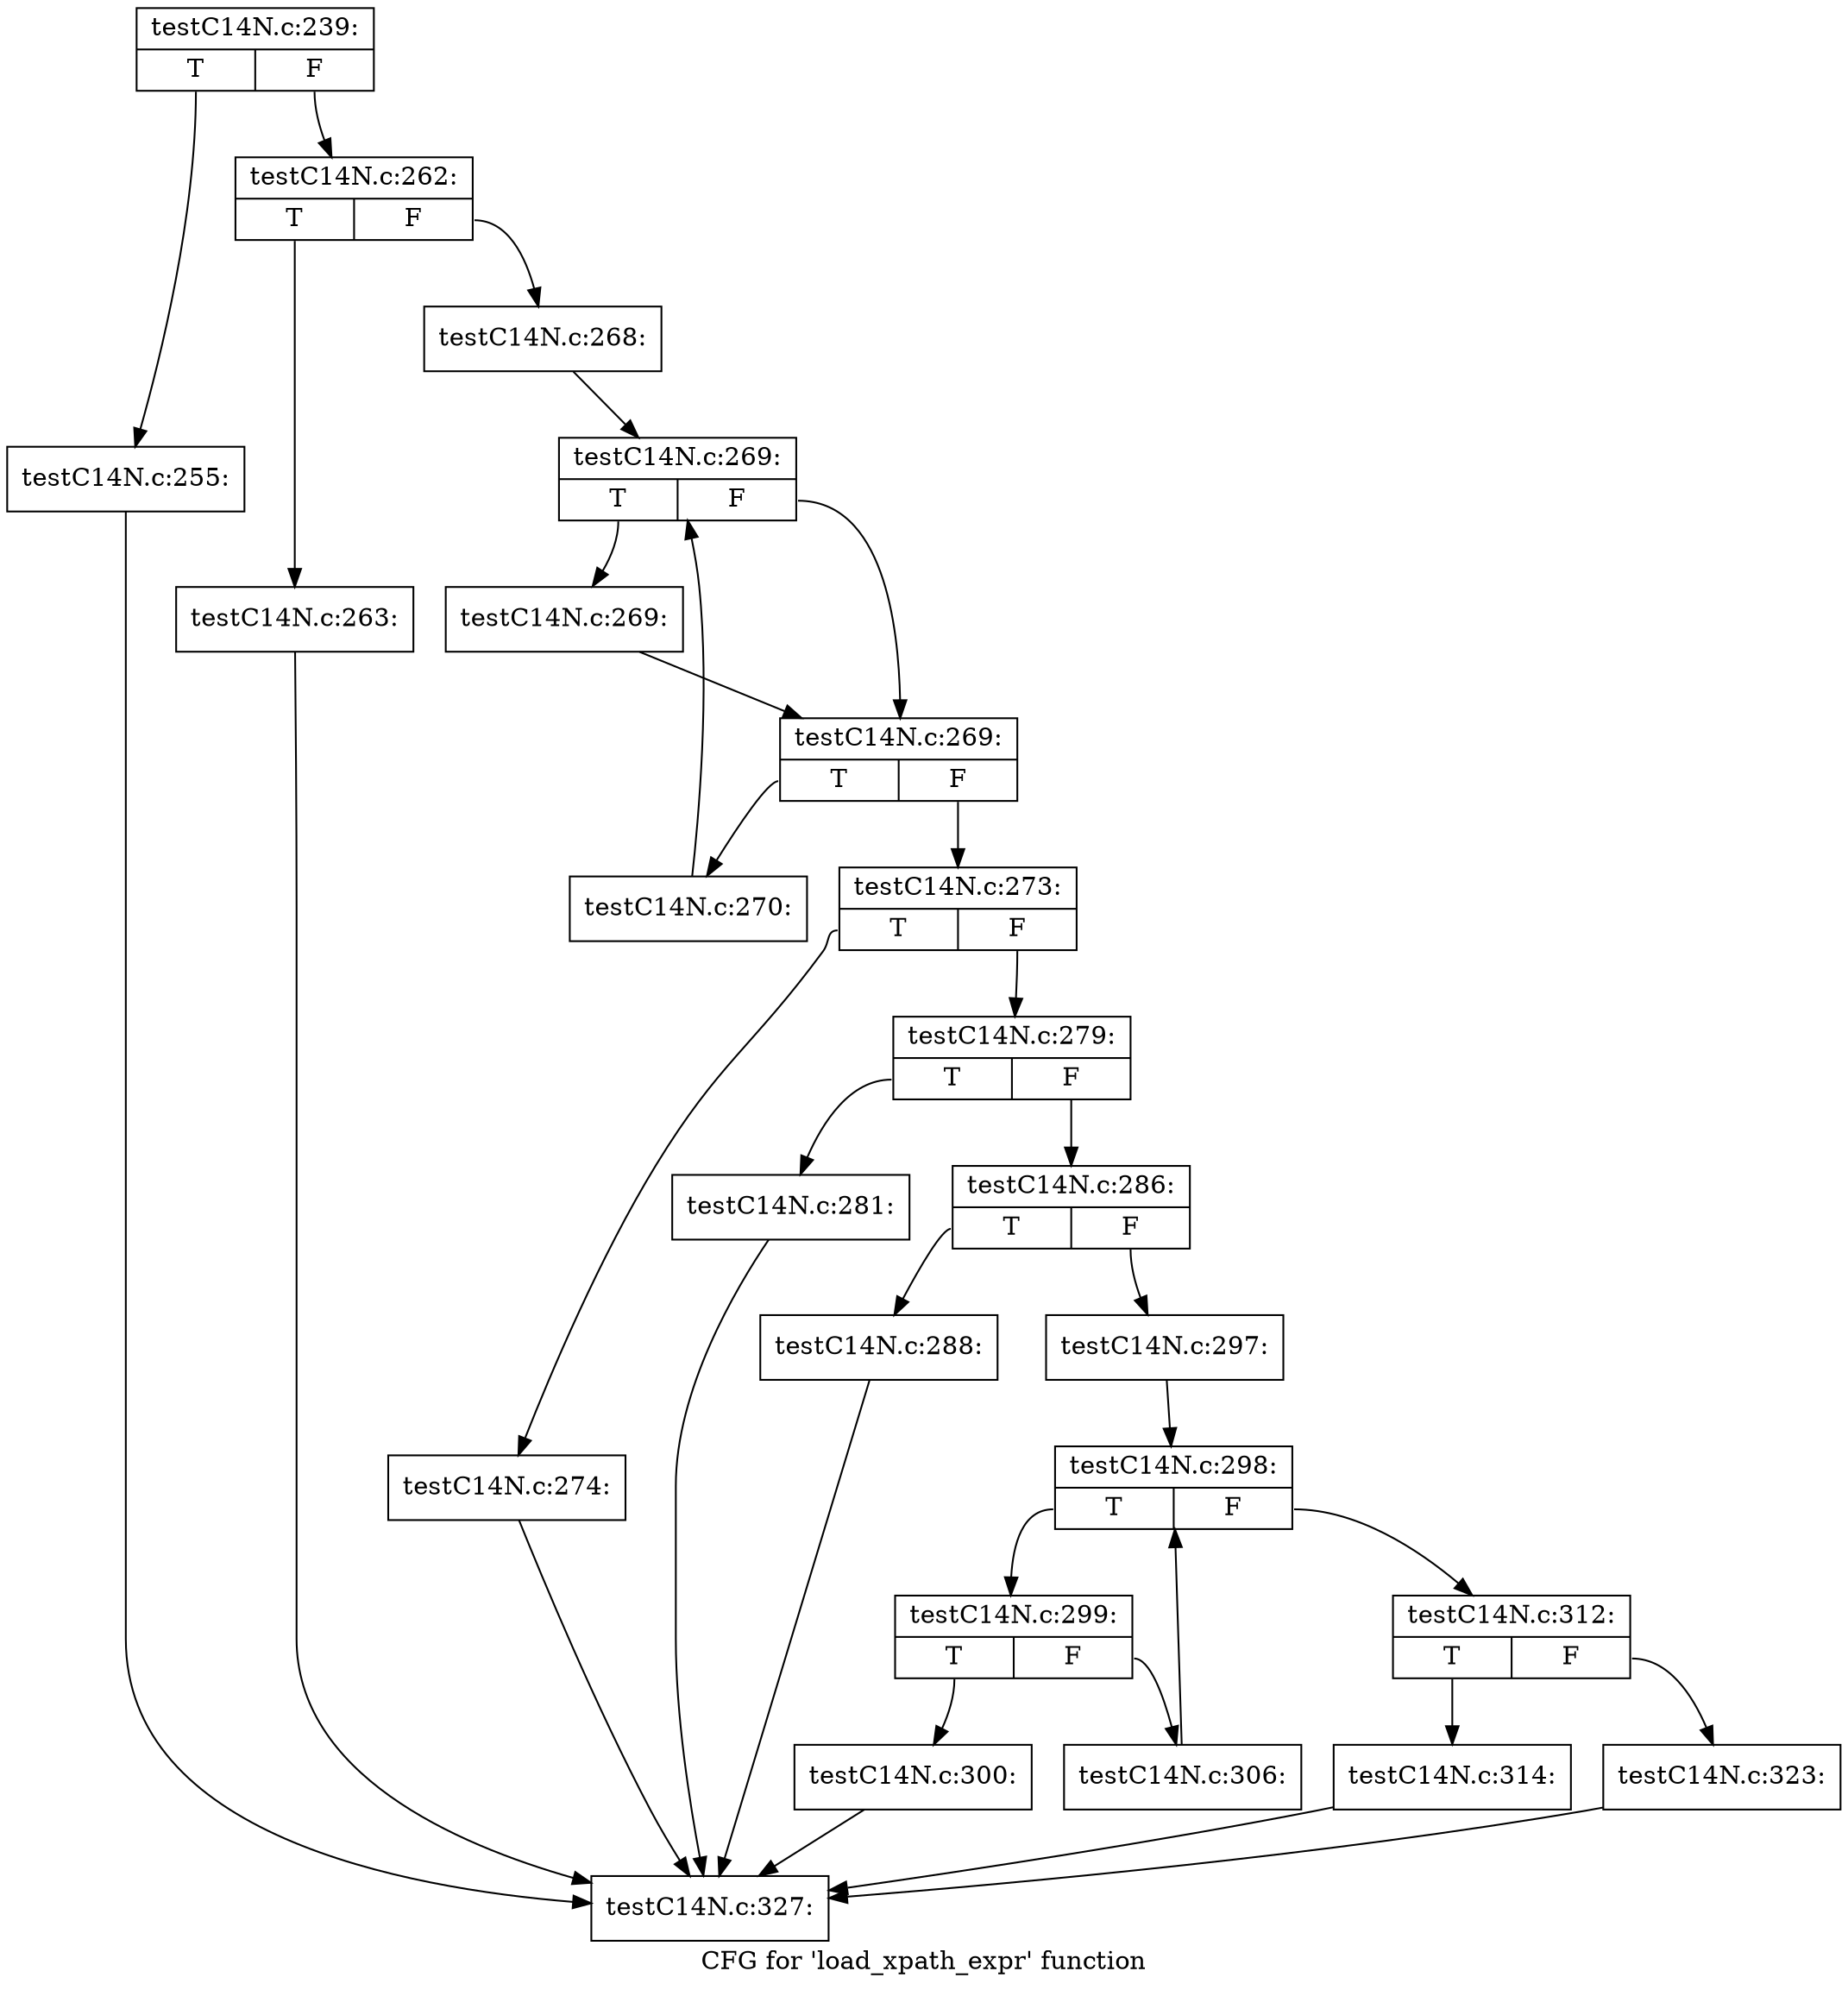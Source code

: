 digraph "CFG for 'load_xpath_expr' function" {
	label="CFG for 'load_xpath_expr' function";

	Node0x4c97b80 [shape=record,label="{testC14N.c:239:|{<s0>T|<s1>F}}"];
	Node0x4c97b80:s0 -> Node0x4ca56e0;
	Node0x4c97b80:s1 -> Node0x4ca5730;
	Node0x4ca56e0 [shape=record,label="{testC14N.c:255:}"];
	Node0x4ca56e0 -> Node0x4c74e30;
	Node0x4ca5730 [shape=record,label="{testC14N.c:262:|{<s0>T|<s1>F}}"];
	Node0x4ca5730:s0 -> Node0x4ca5ea0;
	Node0x4ca5730:s1 -> Node0x4ca5ef0;
	Node0x4ca5ea0 [shape=record,label="{testC14N.c:263:}"];
	Node0x4ca5ea0 -> Node0x4c74e30;
	Node0x4ca5ef0 [shape=record,label="{testC14N.c:268:}"];
	Node0x4ca5ef0 -> Node0x4ca6aa0;
	Node0x4ca6aa0 [shape=record,label="{testC14N.c:269:|{<s0>T|<s1>F}}"];
	Node0x4ca6aa0:s0 -> Node0x4ca6d90;
	Node0x4ca6aa0:s1 -> Node0x4ca6d40;
	Node0x4ca6d90 [shape=record,label="{testC14N.c:269:}"];
	Node0x4ca6d90 -> Node0x4ca6d40;
	Node0x4ca6d40 [shape=record,label="{testC14N.c:269:|{<s0>T|<s1>F}}"];
	Node0x4ca6d40:s0 -> Node0x4ca7950;
	Node0x4ca6d40:s1 -> Node0x4ca6cc0;
	Node0x4ca7950 [shape=record,label="{testC14N.c:270:}"];
	Node0x4ca7950 -> Node0x4ca6aa0;
	Node0x4ca6cc0 [shape=record,label="{testC14N.c:273:|{<s0>T|<s1>F}}"];
	Node0x4ca6cc0:s0 -> Node0x4ca74c0;
	Node0x4ca6cc0:s1 -> Node0x4ca7230;
	Node0x4ca74c0 [shape=record,label="{testC14N.c:274:}"];
	Node0x4ca74c0 -> Node0x4c74e30;
	Node0x4ca7230 [shape=record,label="{testC14N.c:279:|{<s0>T|<s1>F}}"];
	Node0x4ca7230:s0 -> Node0x4caa010;
	Node0x4ca7230:s1 -> Node0x4caa340;
	Node0x4caa010 [shape=record,label="{testC14N.c:281:}"];
	Node0x4caa010 -> Node0x4c74e30;
	Node0x4caa340 [shape=record,label="{testC14N.c:286:|{<s0>T|<s1>F}}"];
	Node0x4caa340:s0 -> Node0x4cab5d0;
	Node0x4caa340:s1 -> Node0x4cab900;
	Node0x4cab5d0 [shape=record,label="{testC14N.c:288:}"];
	Node0x4cab5d0 -> Node0x4c74e30;
	Node0x4cab900 [shape=record,label="{testC14N.c:297:}"];
	Node0x4cab900 -> Node0x4cac590;
	Node0x4cac590 [shape=record,label="{testC14N.c:298:|{<s0>T|<s1>F}}"];
	Node0x4cac590:s0 -> Node0x4cac940;
	Node0x4cac590:s1 -> Node0x4cac770;
	Node0x4cac940 [shape=record,label="{testC14N.c:299:|{<s0>T|<s1>F}}"];
	Node0x4cac940:s0 -> Node0x4c7ca00;
	Node0x4cac940:s1 -> Node0x4c5b390;
	Node0x4c7ca00 [shape=record,label="{testC14N.c:300:}"];
	Node0x4c7ca00 -> Node0x4c74e30;
	Node0x4c5b390 [shape=record,label="{testC14N.c:306:}"];
	Node0x4c5b390 -> Node0x4cac590;
	Node0x4cac770 [shape=record,label="{testC14N.c:312:|{<s0>T|<s1>F}}"];
	Node0x4cac770:s0 -> Node0x4cad3c0;
	Node0x4cac770:s1 -> Node0x4cad6f0;
	Node0x4cad3c0 [shape=record,label="{testC14N.c:314:}"];
	Node0x4cad3c0 -> Node0x4c74e30;
	Node0x4cad6f0 [shape=record,label="{testC14N.c:323:}"];
	Node0x4cad6f0 -> Node0x4c74e30;
	Node0x4c74e30 [shape=record,label="{testC14N.c:327:}"];
}
